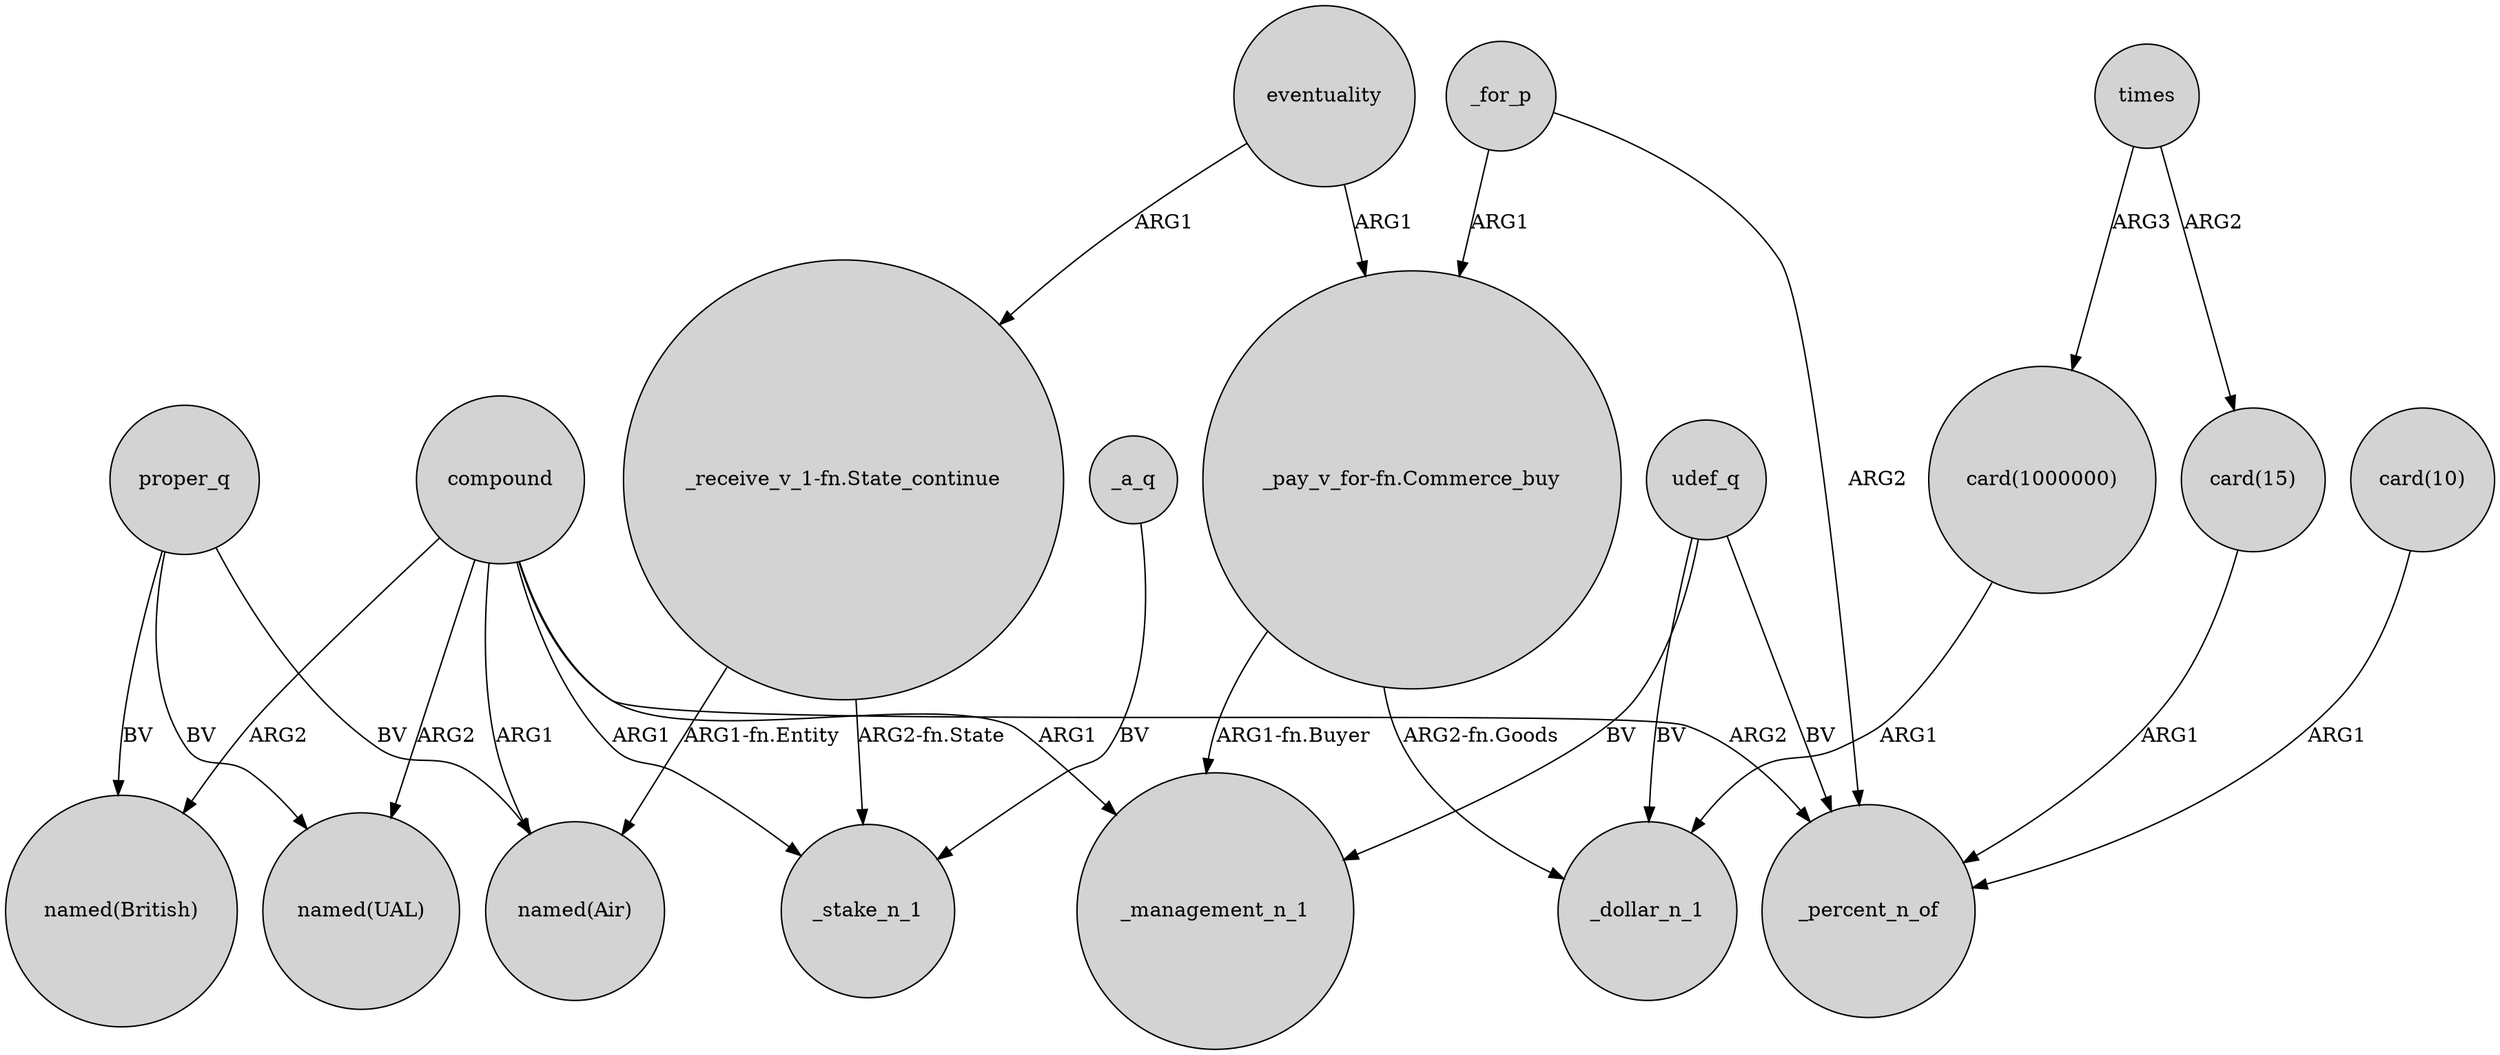 digraph {
	node [shape=circle style=filled]
	proper_q -> "named(British)" [label=BV]
	_for_p -> "_pay_v_for-fn.Commerce_buy" [label=ARG1]
	compound -> "named(Air)" [label=ARG1]
	eventuality -> "_pay_v_for-fn.Commerce_buy" [label=ARG1]
	"_receive_v_1-fn.State_continue" -> "named(Air)" [label="ARG1-fn.Entity"]
	eventuality -> "_receive_v_1-fn.State_continue" [label=ARG1]
	times -> "card(1000000)" [label=ARG3]
	proper_q -> "named(Air)" [label=BV]
	udef_q -> _management_n_1 [label=BV]
	proper_q -> "named(UAL)" [label=BV]
	times -> "card(15)" [label=ARG2]
	"_receive_v_1-fn.State_continue" -> _stake_n_1 [label="ARG2-fn.State"]
	udef_q -> _percent_n_of [label=BV]
	compound -> _management_n_1 [label=ARG1]
	compound -> _stake_n_1 [label=ARG1]
	compound -> _percent_n_of [label=ARG2]
	udef_q -> _dollar_n_1 [label=BV]
	"card(10)" -> _percent_n_of [label=ARG1]
	"card(15)" -> _percent_n_of [label=ARG1]
	"card(1000000)" -> _dollar_n_1 [label=ARG1]
	compound -> "named(UAL)" [label=ARG2]
	"_pay_v_for-fn.Commerce_buy" -> _dollar_n_1 [label="ARG2-fn.Goods"]
	compound -> "named(British)" [label=ARG2]
	_for_p -> _percent_n_of [label=ARG2]
	"_pay_v_for-fn.Commerce_buy" -> _management_n_1 [label="ARG1-fn.Buyer"]
	_a_q -> _stake_n_1 [label=BV]
}
